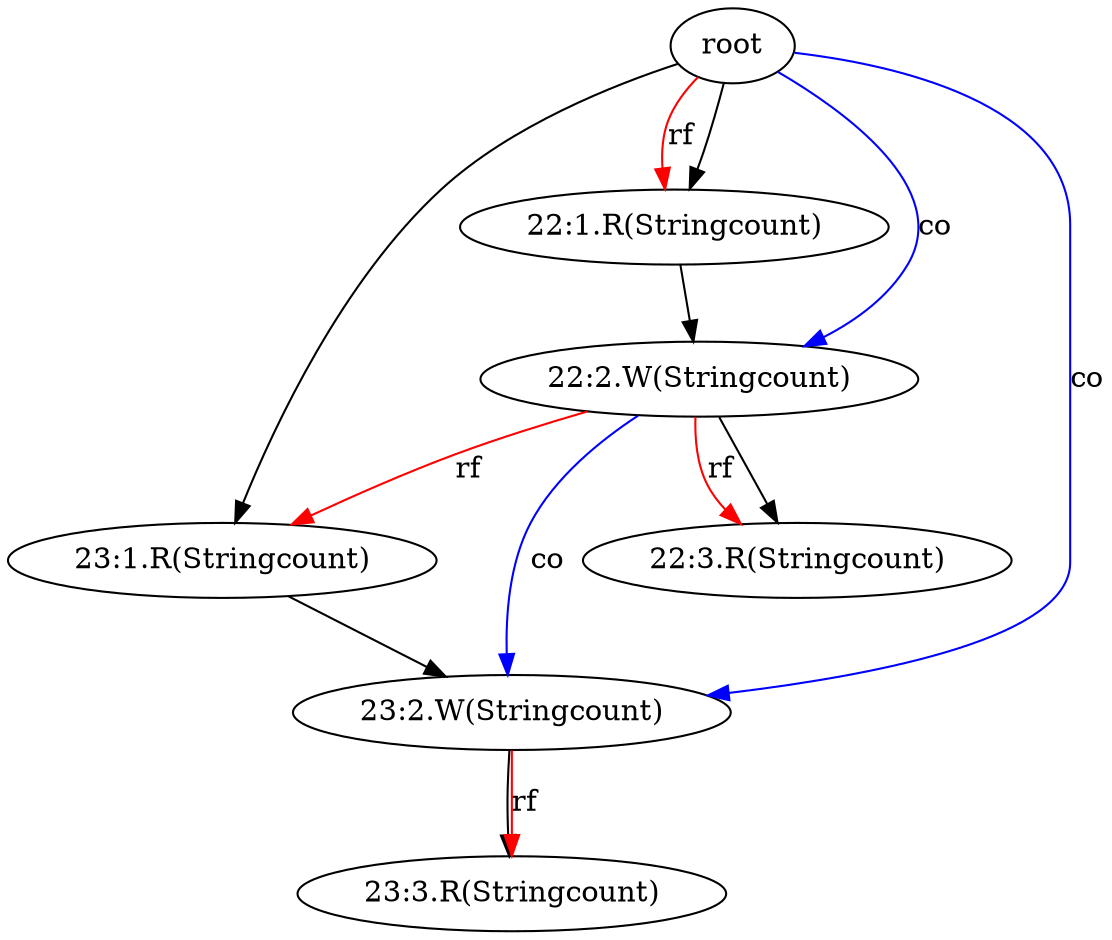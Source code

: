 digraph {
221 [label="22:1.R(Stringcount)"]
root -> 221;
root -> 221[color=red, label="rf"];
231 [label="23:1.R(Stringcount)"]
root -> 231;
222 -> 231[color=red, label="rf"];
222 [label="22:2.W(Stringcount)"]
221 -> 222;
223 [label="22:3.R(Stringcount)"]
222 -> 223;
222 -> 223[color=red, label="rf"];
232 [label="23:2.W(Stringcount)"]
231 -> 232;
233 [label="23:3.R(Stringcount)"]
232 -> 233;
232 -> 233[color=red, label="rf"];
root -> 222[color=blue, label="co"];
root -> 232[color=blue, label="co"];
222 -> 232[color=blue, label="co"];
}